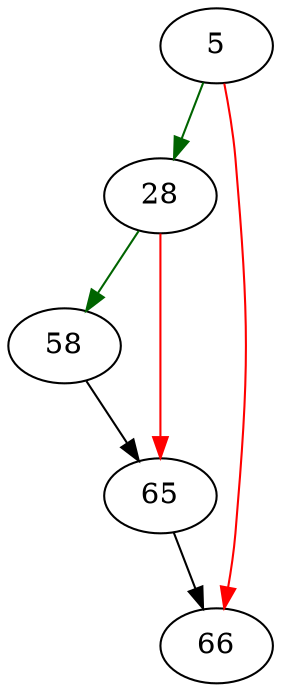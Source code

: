 strict digraph "triggerStepAllocate" {
	// Node definitions.
	5 [entry=true];
	28;
	66;
	58;
	65;

	// Edge definitions.
	5 -> 28 [
		color=darkgreen
		cond=true
	];
	5 -> 66 [
		color=red
		cond=false
	];
	28 -> 58 [
		color=darkgreen
		cond=true
	];
	28 -> 65 [
		color=red
		cond=false
	];
	58 -> 65;
	65 -> 66;
}